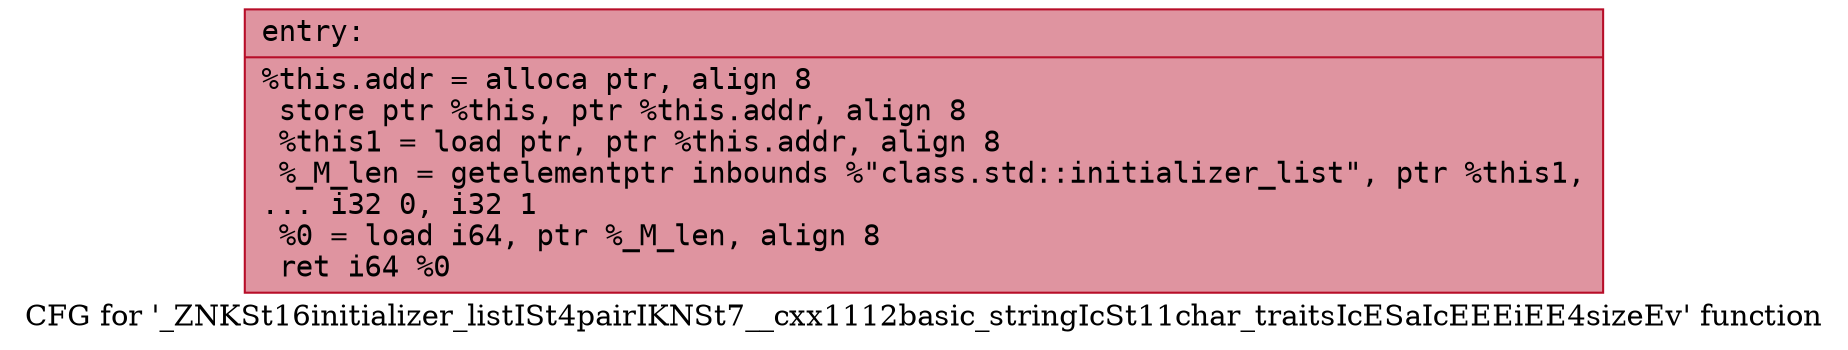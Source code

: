 digraph "CFG for '_ZNKSt16initializer_listISt4pairIKNSt7__cxx1112basic_stringIcSt11char_traitsIcESaIcEEEiEE4sizeEv' function" {
	label="CFG for '_ZNKSt16initializer_listISt4pairIKNSt7__cxx1112basic_stringIcSt11char_traitsIcESaIcEEEiEE4sizeEv' function";

	Node0x562c2640d6a0 [shape=record,color="#b70d28ff", style=filled, fillcolor="#b70d2870" fontname="Courier",label="{entry:\l|  %this.addr = alloca ptr, align 8\l  store ptr %this, ptr %this.addr, align 8\l  %this1 = load ptr, ptr %this.addr, align 8\l  %_M_len = getelementptr inbounds %\"class.std::initializer_list\", ptr %this1,\l... i32 0, i32 1\l  %0 = load i64, ptr %_M_len, align 8\l  ret i64 %0\l}"];
}
